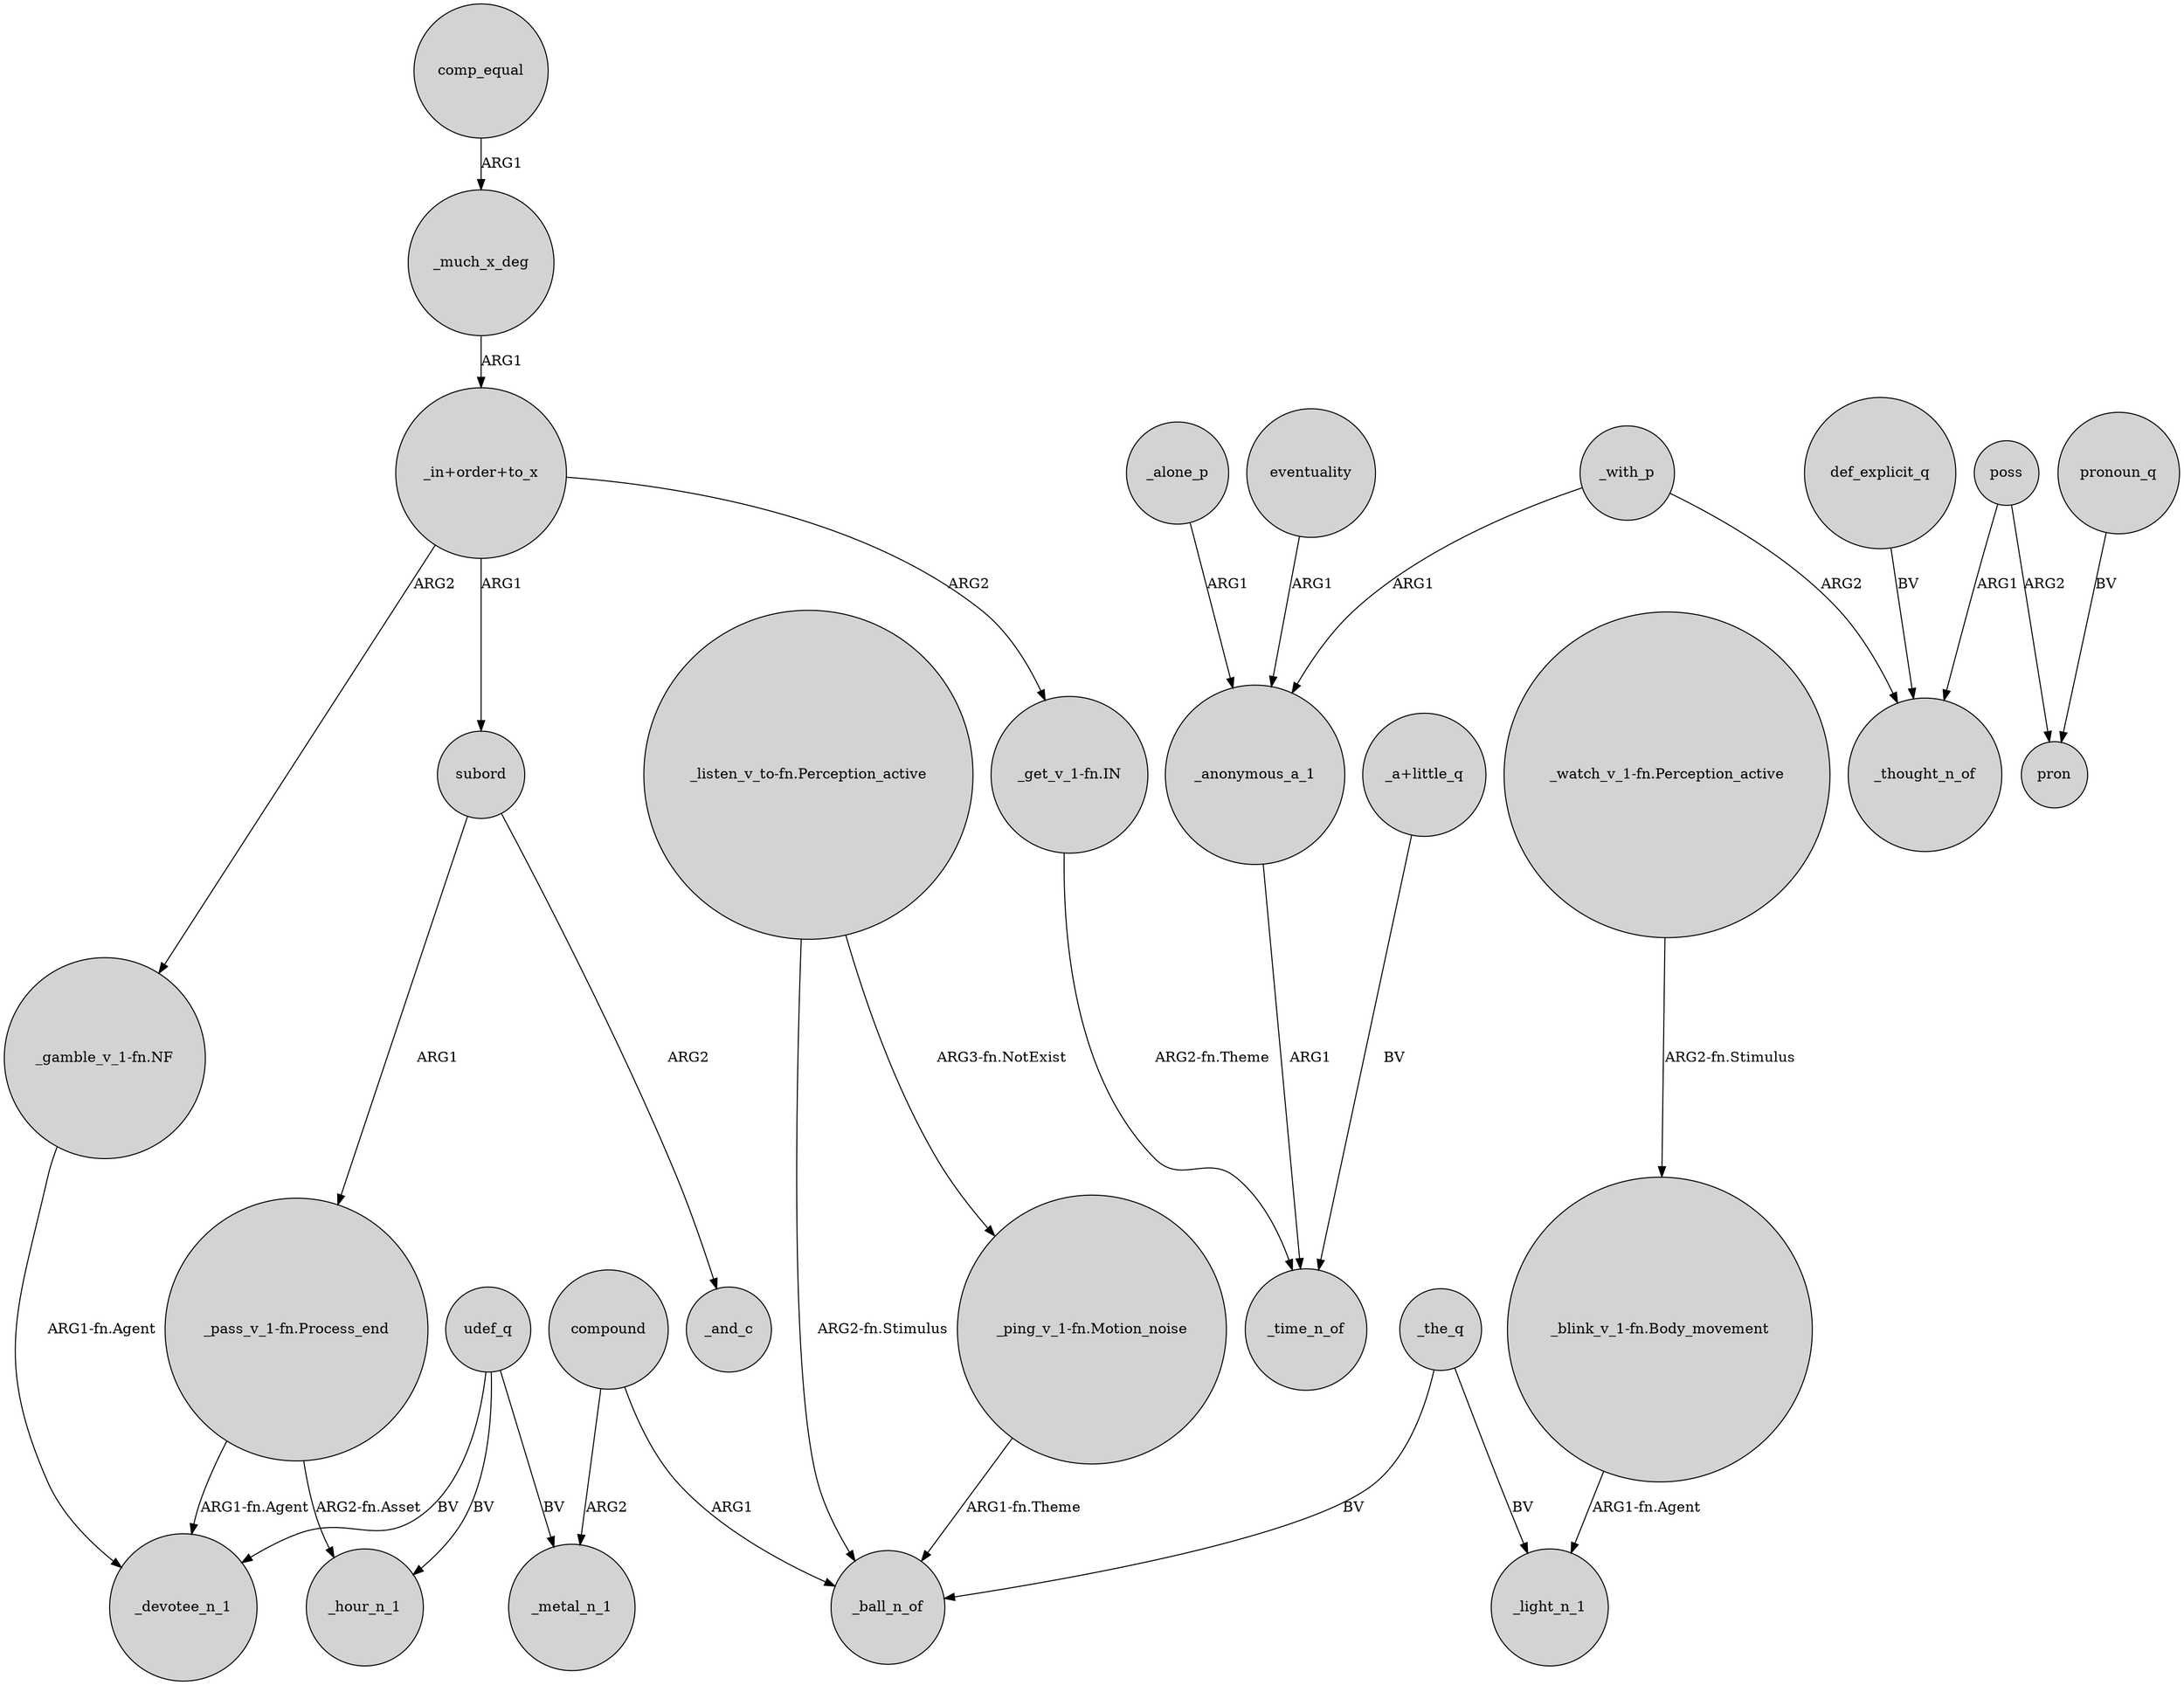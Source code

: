 digraph {
	node [shape=circle style=filled]
	_with_p -> _anonymous_a_1 [label=ARG1]
	"_a+little_q" -> _time_n_of [label=BV]
	"_ping_v_1-fn.Motion_noise" -> _ball_n_of [label="ARG1-fn.Theme"]
	"_listen_v_to-fn.Perception_active" -> _ball_n_of [label="ARG2-fn.Stimulus"]
	poss -> pron [label=ARG2]
	subord -> "_pass_v_1-fn.Process_end" [label=ARG1]
	eventuality -> _anonymous_a_1 [label=ARG1]
	udef_q -> _hour_n_1 [label=BV]
	_the_q -> _ball_n_of [label=BV]
	def_explicit_q -> _thought_n_of [label=BV]
	_much_x_deg -> "_in+order+to_x" [label=ARG1]
	compound -> _ball_n_of [label=ARG1]
	"_in+order+to_x" -> "_get_v_1-fn.IN" [label=ARG2]
	poss -> _thought_n_of [label=ARG1]
	"_listen_v_to-fn.Perception_active" -> "_ping_v_1-fn.Motion_noise" [label="ARG3-fn.NotExist"]
	_with_p -> _thought_n_of [label=ARG2]
	_alone_p -> _anonymous_a_1 [label=ARG1]
	pronoun_q -> pron [label=BV]
	"_get_v_1-fn.IN" -> _time_n_of [label="ARG2-fn.Theme"]
	comp_equal -> _much_x_deg [label=ARG1]
	compound -> _metal_n_1 [label=ARG2]
	"_blink_v_1-fn.Body_movement" -> _light_n_1 [label="ARG1-fn.Agent"]
	_the_q -> _light_n_1 [label=BV]
	"_in+order+to_x" -> "_gamble_v_1-fn.NF" [label=ARG2]
	udef_q -> _devotee_n_1 [label=BV]
	udef_q -> _metal_n_1 [label=BV]
	"_in+order+to_x" -> subord [label=ARG1]
	"_gamble_v_1-fn.NF" -> _devotee_n_1 [label="ARG1-fn.Agent"]
	"_pass_v_1-fn.Process_end" -> _devotee_n_1 [label="ARG1-fn.Agent"]
	"_watch_v_1-fn.Perception_active" -> "_blink_v_1-fn.Body_movement" [label="ARG2-fn.Stimulus"]
	"_pass_v_1-fn.Process_end" -> _hour_n_1 [label="ARG2-fn.Asset"]
	subord -> _and_c [label=ARG2]
	_anonymous_a_1 -> _time_n_of [label=ARG1]
}
